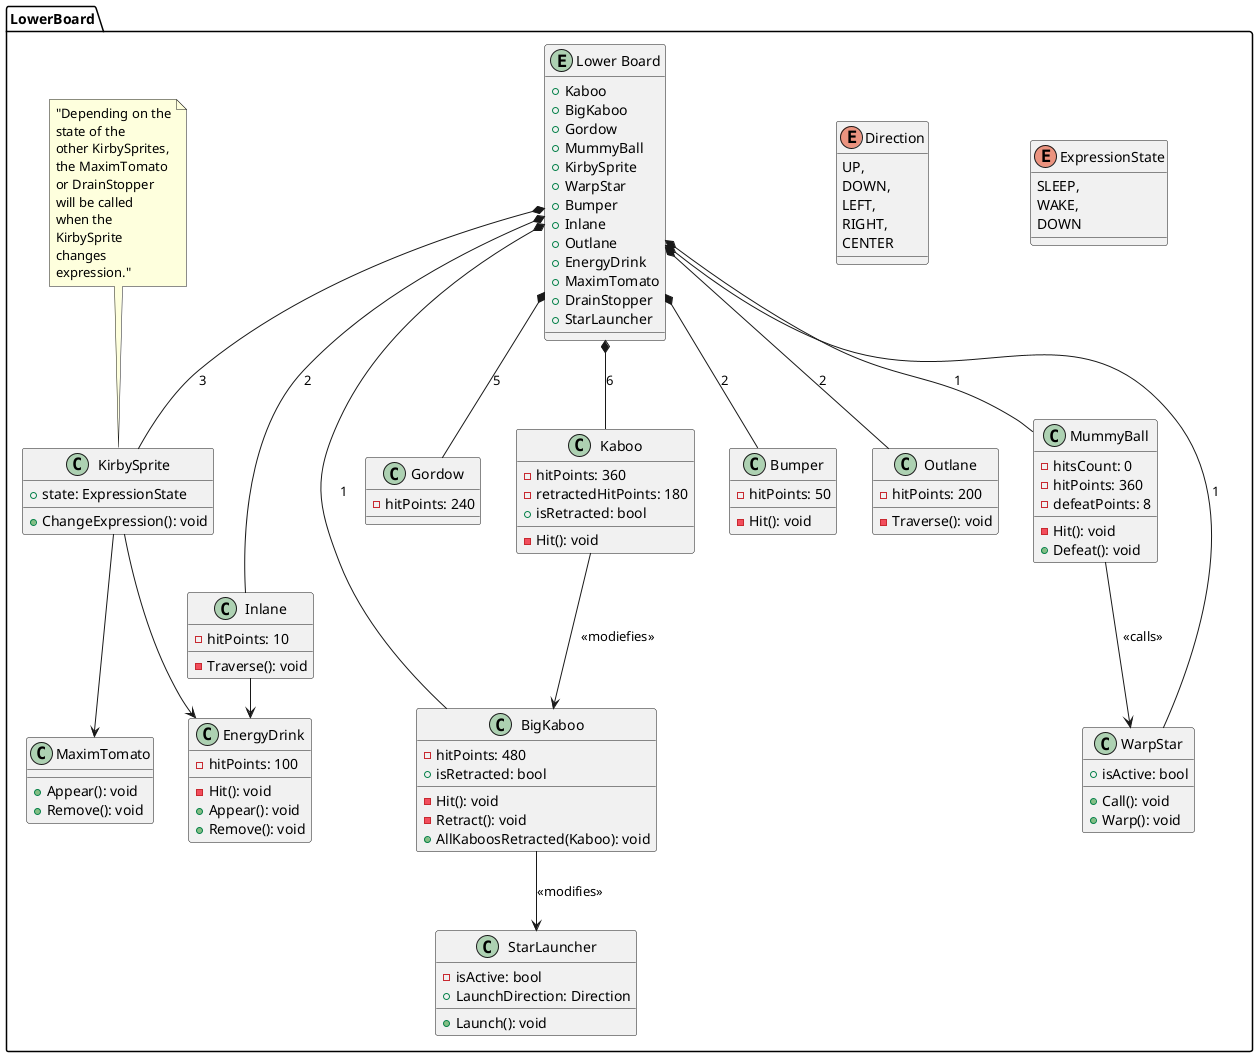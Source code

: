 @startuml
package LowerBoard  {
    
    class Kaboo  {
        - hitPoints: 360
        - retractedHitPoints: 180
        + isRetracted: bool
        - Hit(): void
    }
    
    class BigKaboo{
      - hitPoints: 480
      + isRetracted: bool
      - Hit(): void
      - Retract(): void 
      + AllKaboosRetracted(Kaboo): void
    }
    
    class Gordow {
      - hitPoints: 240
    }
    
    class MummyBall{
      - hitsCount: 0
      - hitPoints: 360
      - defeatPoints: 8
      - Hit(): void 
      + Defeat(): void
    }
    
    class KirbySprite {
      + state: ExpressionState
      + ChangeExpression(): void
    }
    
    class WarpStar {
      + isActive: bool
      + Call(): void
      + Warp(): void
    }
    
    class Bumper {
      - hitPoints: 50
      - Hit(): void
    }
    
    class Inlane {
      - hitPoints: 10
      - Traverse(): void
    }
    
    class Outlane {
      - hitPoints: 200
      - Traverse(): void
    }
    
    class EnergyDrink {
      - hitPoints: 100
      - Hit(): void
      + Appear(): void
      + Remove(): void
    }
    
    class MaximTomato {
      + Appear(): void
      + Remove(): void
    }
    
    class StarLauncher {
      - isActive: bool
      + LaunchDirection: Direction
      + Launch(): void
    }
    
    enum ExpressionState {
      SLEEP,
      WAKE,
      DOWN
    }
    
    enum Direction {
      UP,
      DOWN,
      LEFT,
      RIGHT,
      CENTER
    }
    
    entity "Lower Board" as LowerBoard {
      + Kaboo 
      + BigKaboo
      + Gordow
      + MummyBall
      + KirbySprite
      + WarpStar
      + Bumper
      + Inlane
      + Outlane
      + EnergyDrink
      + MaximTomato
      + DrainStopper
      + StarLauncher
    }

    LowerBoard *-- Kaboo :  6 
    LowerBoard *-- BigKaboo :  1
    LowerBoard *-- Gordow : 5
    LowerBoard *-- MummyBall :  1
    LowerBoard *-- KirbySprite :  3
    LowerBoard *-- WarpStar :  1
    LowerBoard *-- Bumper :  2
    LowerBoard *-- Inlane :  2
    LowerBoard *-- Outlane :  2
    
    Kaboo--> BigKaboo:  <<modiefies>>
    BigKaboo --> StarLauncher:  <<modifies>>
    MummyBall --> WarpStar : <<calls>>
 
    KirbySprite --> MaximTomato
    KirbySprite --> EnergyDrink
    
     Inlane -> EnergyDrink : <<calls>>
    
    note top of KirbySprite : "Depending on the\nstate of the\nother KirbySprites,\nthe MaximTomato\nor DrainStopper\nwill be called\nwhen the\nKirbySprite\nchanges\nexpression."
    
    
    
    }
@enduml